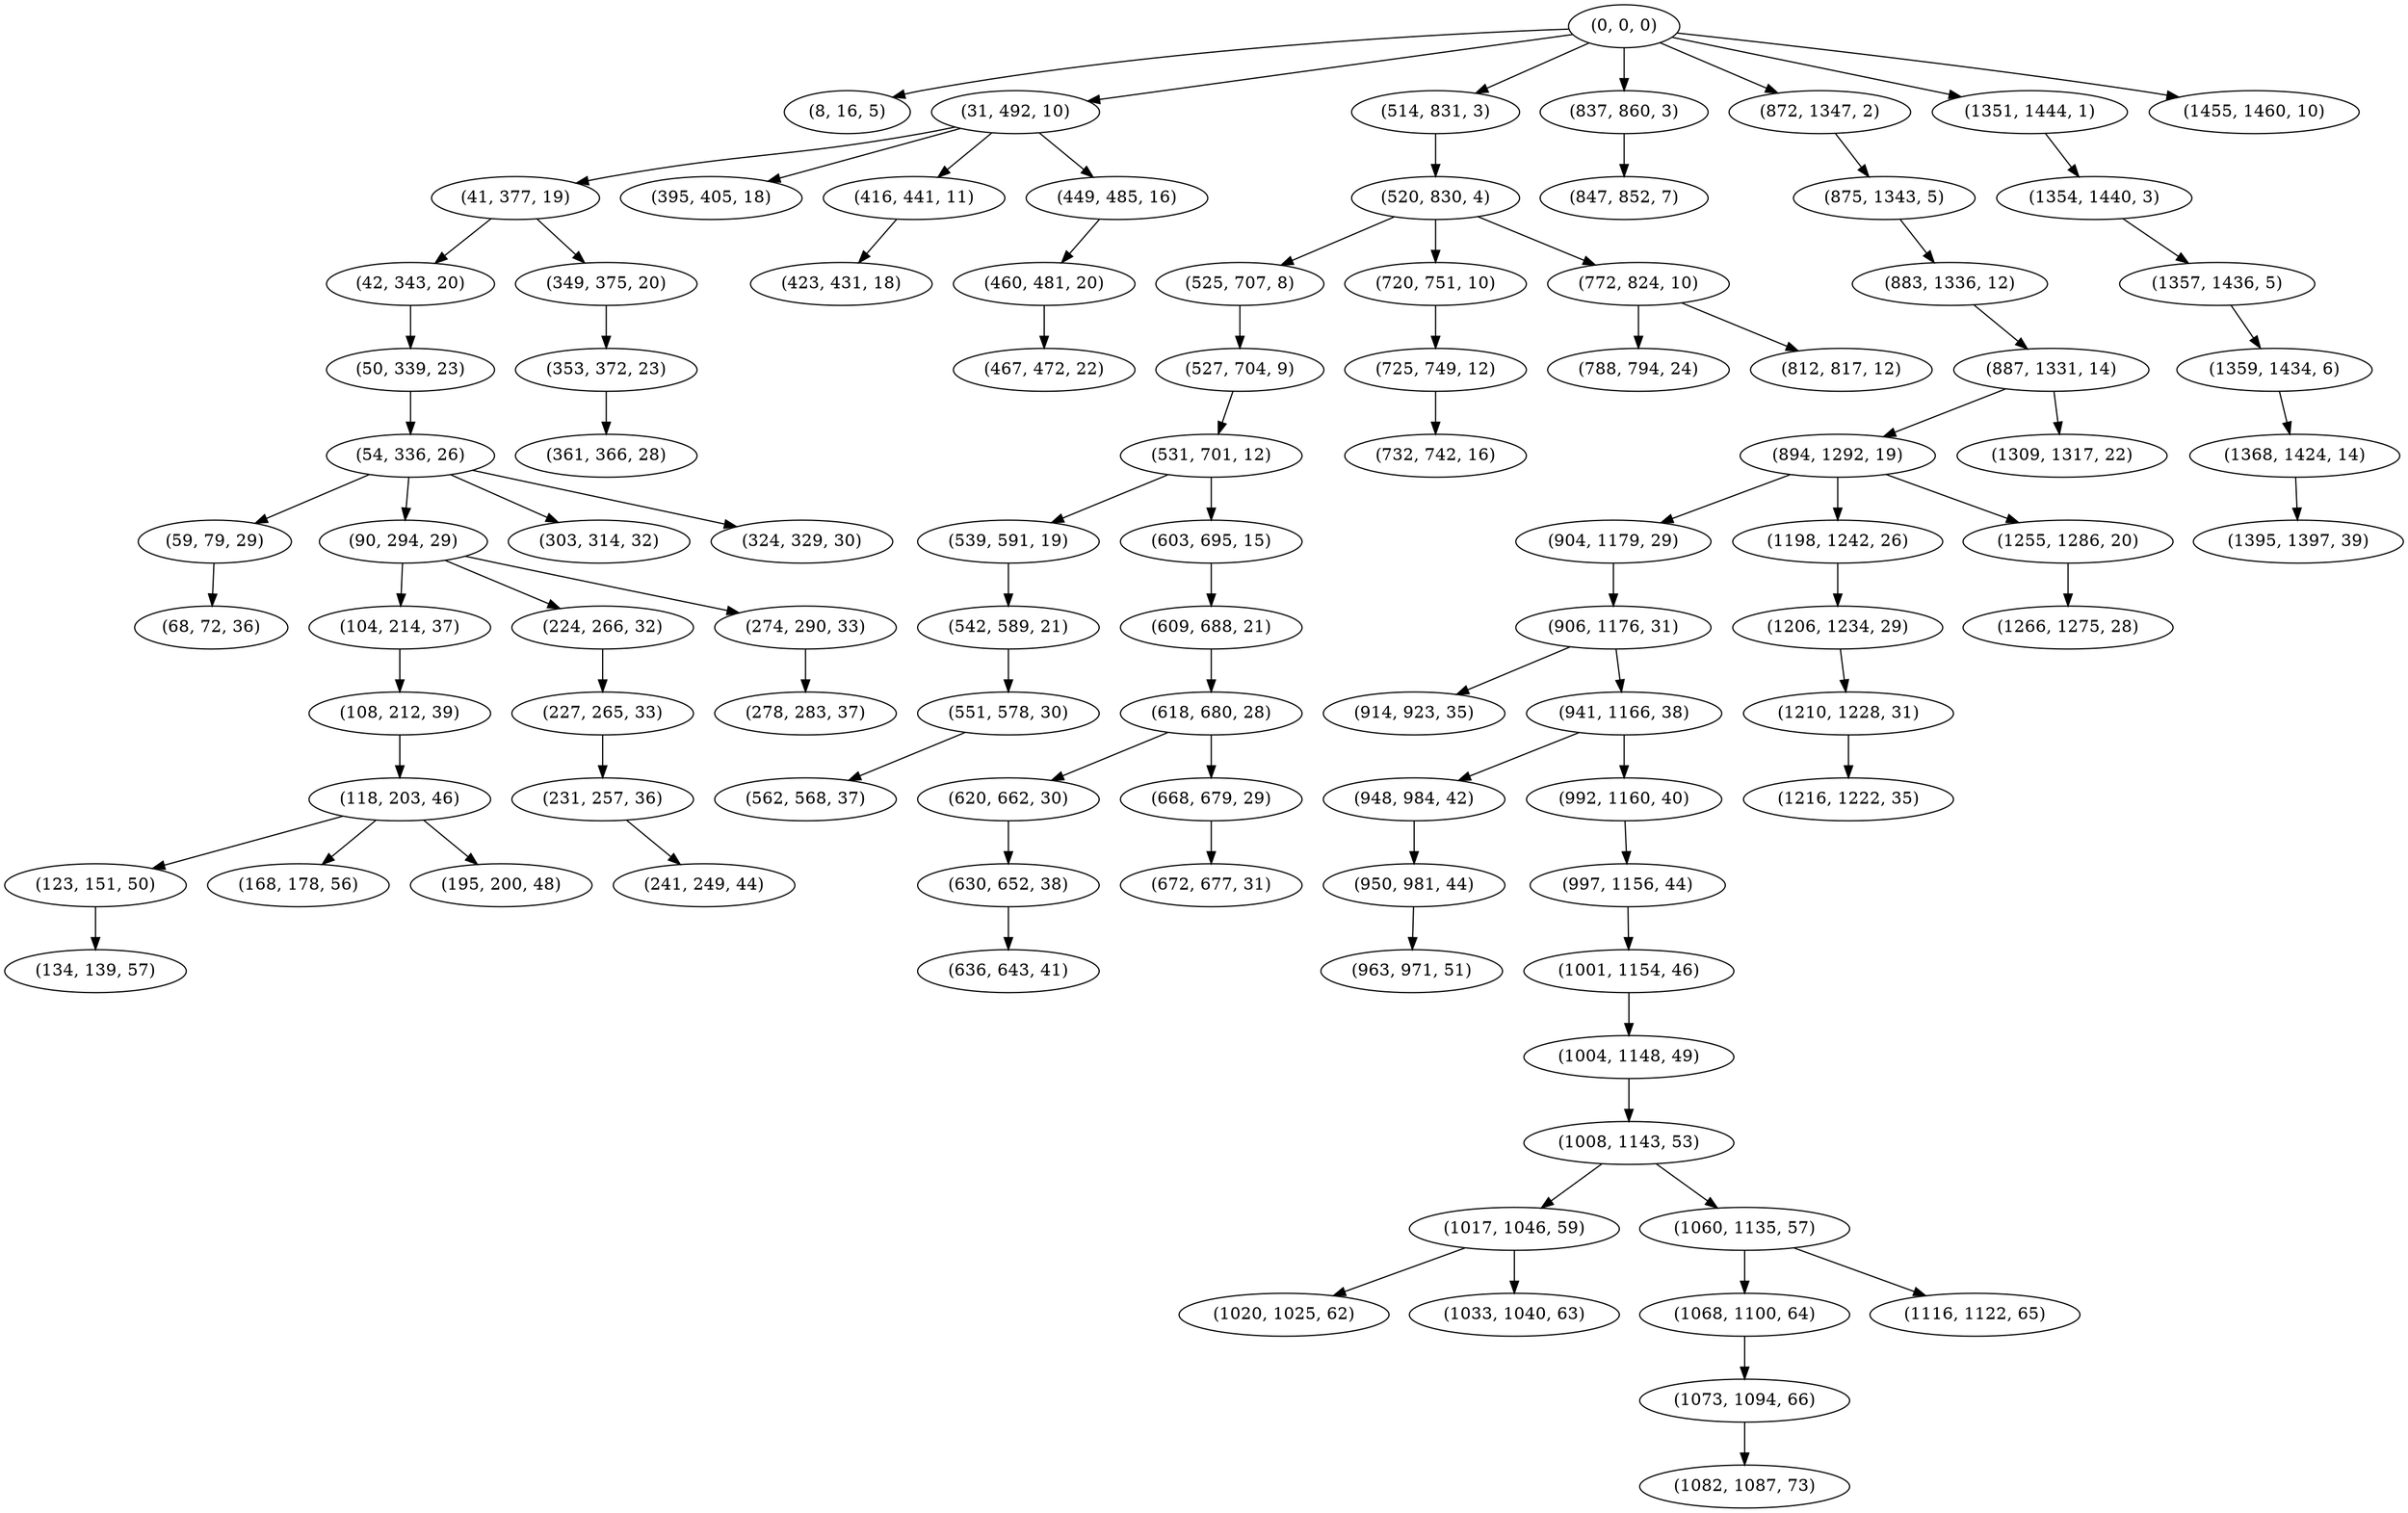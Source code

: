 digraph tree {
    "(0, 0, 0)";
    "(8, 16, 5)";
    "(31, 492, 10)";
    "(41, 377, 19)";
    "(42, 343, 20)";
    "(50, 339, 23)";
    "(54, 336, 26)";
    "(59, 79, 29)";
    "(68, 72, 36)";
    "(90, 294, 29)";
    "(104, 214, 37)";
    "(108, 212, 39)";
    "(118, 203, 46)";
    "(123, 151, 50)";
    "(134, 139, 57)";
    "(168, 178, 56)";
    "(195, 200, 48)";
    "(224, 266, 32)";
    "(227, 265, 33)";
    "(231, 257, 36)";
    "(241, 249, 44)";
    "(274, 290, 33)";
    "(278, 283, 37)";
    "(303, 314, 32)";
    "(324, 329, 30)";
    "(349, 375, 20)";
    "(353, 372, 23)";
    "(361, 366, 28)";
    "(395, 405, 18)";
    "(416, 441, 11)";
    "(423, 431, 18)";
    "(449, 485, 16)";
    "(460, 481, 20)";
    "(467, 472, 22)";
    "(514, 831, 3)";
    "(520, 830, 4)";
    "(525, 707, 8)";
    "(527, 704, 9)";
    "(531, 701, 12)";
    "(539, 591, 19)";
    "(542, 589, 21)";
    "(551, 578, 30)";
    "(562, 568, 37)";
    "(603, 695, 15)";
    "(609, 688, 21)";
    "(618, 680, 28)";
    "(620, 662, 30)";
    "(630, 652, 38)";
    "(636, 643, 41)";
    "(668, 679, 29)";
    "(672, 677, 31)";
    "(720, 751, 10)";
    "(725, 749, 12)";
    "(732, 742, 16)";
    "(772, 824, 10)";
    "(788, 794, 24)";
    "(812, 817, 12)";
    "(837, 860, 3)";
    "(847, 852, 7)";
    "(872, 1347, 2)";
    "(875, 1343, 5)";
    "(883, 1336, 12)";
    "(887, 1331, 14)";
    "(894, 1292, 19)";
    "(904, 1179, 29)";
    "(906, 1176, 31)";
    "(914, 923, 35)";
    "(941, 1166, 38)";
    "(948, 984, 42)";
    "(950, 981, 44)";
    "(963, 971, 51)";
    "(992, 1160, 40)";
    "(997, 1156, 44)";
    "(1001, 1154, 46)";
    "(1004, 1148, 49)";
    "(1008, 1143, 53)";
    "(1017, 1046, 59)";
    "(1020, 1025, 62)";
    "(1033, 1040, 63)";
    "(1060, 1135, 57)";
    "(1068, 1100, 64)";
    "(1073, 1094, 66)";
    "(1082, 1087, 73)";
    "(1116, 1122, 65)";
    "(1198, 1242, 26)";
    "(1206, 1234, 29)";
    "(1210, 1228, 31)";
    "(1216, 1222, 35)";
    "(1255, 1286, 20)";
    "(1266, 1275, 28)";
    "(1309, 1317, 22)";
    "(1351, 1444, 1)";
    "(1354, 1440, 3)";
    "(1357, 1436, 5)";
    "(1359, 1434, 6)";
    "(1368, 1424, 14)";
    "(1395, 1397, 39)";
    "(1455, 1460, 10)";
    "(0, 0, 0)" -> "(8, 16, 5)";
    "(0, 0, 0)" -> "(31, 492, 10)";
    "(0, 0, 0)" -> "(514, 831, 3)";
    "(0, 0, 0)" -> "(837, 860, 3)";
    "(0, 0, 0)" -> "(872, 1347, 2)";
    "(0, 0, 0)" -> "(1351, 1444, 1)";
    "(0, 0, 0)" -> "(1455, 1460, 10)";
    "(31, 492, 10)" -> "(41, 377, 19)";
    "(31, 492, 10)" -> "(395, 405, 18)";
    "(31, 492, 10)" -> "(416, 441, 11)";
    "(31, 492, 10)" -> "(449, 485, 16)";
    "(41, 377, 19)" -> "(42, 343, 20)";
    "(41, 377, 19)" -> "(349, 375, 20)";
    "(42, 343, 20)" -> "(50, 339, 23)";
    "(50, 339, 23)" -> "(54, 336, 26)";
    "(54, 336, 26)" -> "(59, 79, 29)";
    "(54, 336, 26)" -> "(90, 294, 29)";
    "(54, 336, 26)" -> "(303, 314, 32)";
    "(54, 336, 26)" -> "(324, 329, 30)";
    "(59, 79, 29)" -> "(68, 72, 36)";
    "(90, 294, 29)" -> "(104, 214, 37)";
    "(90, 294, 29)" -> "(224, 266, 32)";
    "(90, 294, 29)" -> "(274, 290, 33)";
    "(104, 214, 37)" -> "(108, 212, 39)";
    "(108, 212, 39)" -> "(118, 203, 46)";
    "(118, 203, 46)" -> "(123, 151, 50)";
    "(118, 203, 46)" -> "(168, 178, 56)";
    "(118, 203, 46)" -> "(195, 200, 48)";
    "(123, 151, 50)" -> "(134, 139, 57)";
    "(224, 266, 32)" -> "(227, 265, 33)";
    "(227, 265, 33)" -> "(231, 257, 36)";
    "(231, 257, 36)" -> "(241, 249, 44)";
    "(274, 290, 33)" -> "(278, 283, 37)";
    "(349, 375, 20)" -> "(353, 372, 23)";
    "(353, 372, 23)" -> "(361, 366, 28)";
    "(416, 441, 11)" -> "(423, 431, 18)";
    "(449, 485, 16)" -> "(460, 481, 20)";
    "(460, 481, 20)" -> "(467, 472, 22)";
    "(514, 831, 3)" -> "(520, 830, 4)";
    "(520, 830, 4)" -> "(525, 707, 8)";
    "(520, 830, 4)" -> "(720, 751, 10)";
    "(520, 830, 4)" -> "(772, 824, 10)";
    "(525, 707, 8)" -> "(527, 704, 9)";
    "(527, 704, 9)" -> "(531, 701, 12)";
    "(531, 701, 12)" -> "(539, 591, 19)";
    "(531, 701, 12)" -> "(603, 695, 15)";
    "(539, 591, 19)" -> "(542, 589, 21)";
    "(542, 589, 21)" -> "(551, 578, 30)";
    "(551, 578, 30)" -> "(562, 568, 37)";
    "(603, 695, 15)" -> "(609, 688, 21)";
    "(609, 688, 21)" -> "(618, 680, 28)";
    "(618, 680, 28)" -> "(620, 662, 30)";
    "(618, 680, 28)" -> "(668, 679, 29)";
    "(620, 662, 30)" -> "(630, 652, 38)";
    "(630, 652, 38)" -> "(636, 643, 41)";
    "(668, 679, 29)" -> "(672, 677, 31)";
    "(720, 751, 10)" -> "(725, 749, 12)";
    "(725, 749, 12)" -> "(732, 742, 16)";
    "(772, 824, 10)" -> "(788, 794, 24)";
    "(772, 824, 10)" -> "(812, 817, 12)";
    "(837, 860, 3)" -> "(847, 852, 7)";
    "(872, 1347, 2)" -> "(875, 1343, 5)";
    "(875, 1343, 5)" -> "(883, 1336, 12)";
    "(883, 1336, 12)" -> "(887, 1331, 14)";
    "(887, 1331, 14)" -> "(894, 1292, 19)";
    "(887, 1331, 14)" -> "(1309, 1317, 22)";
    "(894, 1292, 19)" -> "(904, 1179, 29)";
    "(894, 1292, 19)" -> "(1198, 1242, 26)";
    "(894, 1292, 19)" -> "(1255, 1286, 20)";
    "(904, 1179, 29)" -> "(906, 1176, 31)";
    "(906, 1176, 31)" -> "(914, 923, 35)";
    "(906, 1176, 31)" -> "(941, 1166, 38)";
    "(941, 1166, 38)" -> "(948, 984, 42)";
    "(941, 1166, 38)" -> "(992, 1160, 40)";
    "(948, 984, 42)" -> "(950, 981, 44)";
    "(950, 981, 44)" -> "(963, 971, 51)";
    "(992, 1160, 40)" -> "(997, 1156, 44)";
    "(997, 1156, 44)" -> "(1001, 1154, 46)";
    "(1001, 1154, 46)" -> "(1004, 1148, 49)";
    "(1004, 1148, 49)" -> "(1008, 1143, 53)";
    "(1008, 1143, 53)" -> "(1017, 1046, 59)";
    "(1008, 1143, 53)" -> "(1060, 1135, 57)";
    "(1017, 1046, 59)" -> "(1020, 1025, 62)";
    "(1017, 1046, 59)" -> "(1033, 1040, 63)";
    "(1060, 1135, 57)" -> "(1068, 1100, 64)";
    "(1060, 1135, 57)" -> "(1116, 1122, 65)";
    "(1068, 1100, 64)" -> "(1073, 1094, 66)";
    "(1073, 1094, 66)" -> "(1082, 1087, 73)";
    "(1198, 1242, 26)" -> "(1206, 1234, 29)";
    "(1206, 1234, 29)" -> "(1210, 1228, 31)";
    "(1210, 1228, 31)" -> "(1216, 1222, 35)";
    "(1255, 1286, 20)" -> "(1266, 1275, 28)";
    "(1351, 1444, 1)" -> "(1354, 1440, 3)";
    "(1354, 1440, 3)" -> "(1357, 1436, 5)";
    "(1357, 1436, 5)" -> "(1359, 1434, 6)";
    "(1359, 1434, 6)" -> "(1368, 1424, 14)";
    "(1368, 1424, 14)" -> "(1395, 1397, 39)";
}
